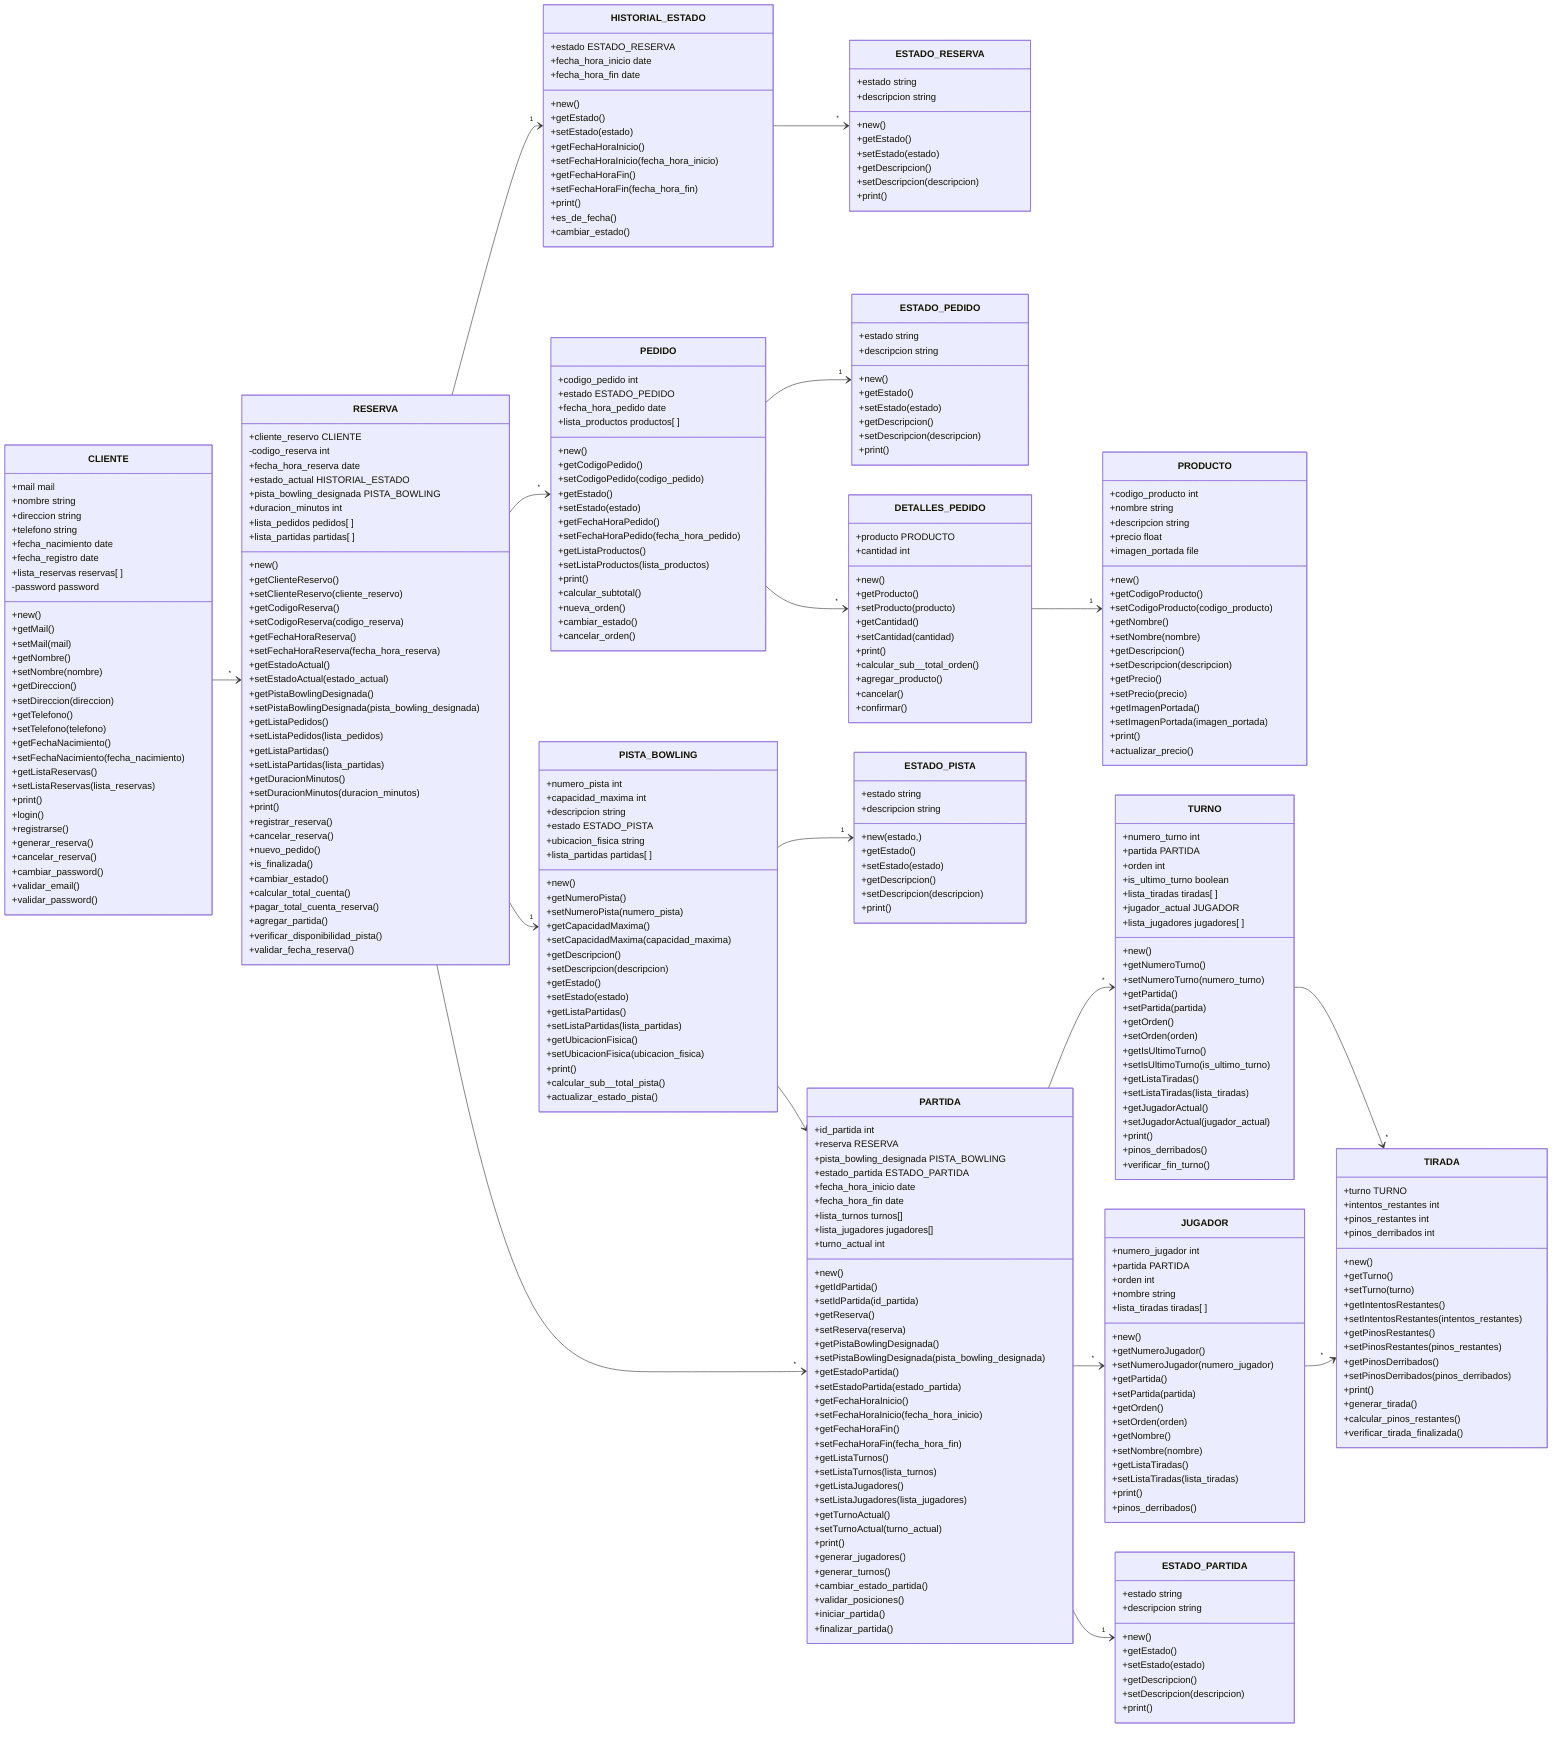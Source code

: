 classDiagram
    direction LR

        class CLIENTE{
            +mail mail
            +nombre string
            +direccion string
            +telefono string
            +fecha_nacimiento date
            +fecha_registro date
            +lista_reservas reservas[ ]
            -password password

            +new()
            +getMail() 
            +setMail(mail)
            +getNombre() 
            +setNombre(nombre)
            +getDireccion() 
            +setDireccion(direccion)
            +getTelefono() 
            +setTelefono(telefono)
            +getFechaNacimiento() 
            +setFechaNacimiento(fecha_nacimiento)
            +getListaReservas() 
            +setListaReservas(lista_reservas)
            
            +print() 

            +login()
            +registrarse()

            +generar_reserva()
            +cancelar_reserva()
            +cambiar_password()
            +validar_email()
            +validar_password()
        }


        class RESERVA{
            +cliente_reservo CLIENTE
            -codigo_reserva int
            +fecha_hora_reserva date
            +estado_actual HISTORIAL_ESTADO
            +pista_bowling_designada PISTA_BOWLING

            +duracion_minutos int

            +lista_pedidos pedidos[ ]
            +lista_partidas partidas[ ]

            +new()
            +getClienteReservo() 
            +setClienteReservo(cliente_reservo)
            +getCodigoReserva() 
            +setCodigoReserva(codigo_reserva)
            +getFechaHoraReserva() 
            +setFechaHoraReserva(fecha_hora_reserva)
            +getEstadoActual() 
            +setEstadoActual(estado_actual)
            +getPistaBowlingDesignada() 
            +setPistaBowlingDesignada(pista_bowling_designada)
            +getListaPedidos() 
            +setListaPedidos(lista_pedidos)
            +getListaPartidas() 
            +setListaPartidas(lista_partidas)
            +getDuracionMinutos()
            +setDuracionMinutos(duracion_minutos)
            +print() 

            +registrar_reserva()
            +cancelar_reserva()

            +nuevo_pedido()
            +is_finalizada()
            +cambiar_estado()

            +calcular_total_cuenta()
            +pagar_total_cuenta_reserva()

            +agregar_partida()

            +verificar_disponibilidad_pista()
            +validar_fecha_reserva()
        }




        class HISTORIAL_ESTADO{
            +estado ESTADO_RESERVA
            +fecha_hora_inicio date
            +fecha_hora_fin date

            +new()
            +getEstado() 
            +setEstado(estado)
            +getFechaHoraInicio() 
            +setFechaHoraInicio(fecha_hora_inicio)
            +getFechaHoraFin() 
            +setFechaHoraFin(fecha_hora_fin)
            +print() 

            +es_de_fecha()
            +cambiar_estado()
        }


        class ESTADO_RESERVA{
            +estado string
            +descripcion string

            +new( )
            +getEstado() 
            +setEstado(estado)
            +getDescripcion() 
            +setDescripcion(descripcion)
            +print() 
        }


        class PEDIDO{
            +codigo_pedido int
            +estado ESTADO_PEDIDO
            +fecha_hora_pedido date
            +lista_productos productos[ ]

            +new()
            +getCodigoPedido() 
            +setCodigoPedido(codigo_pedido)
            +getEstado() 
            +setEstado(estado)
            +getFechaHoraPedido() 
            +setFechaHoraPedido(fecha_hora_pedido)
            +getListaProductos() 
            +setListaProductos(lista_productos)
            +print() 

            +calcular_subtotal()
            +nueva_orden()
            +cambiar_estado()

            +cancelar_orden()
        }


        class ESTADO_PEDIDO{
            +estado string
            +descripcion string

            +new()
            +getEstado() 
            +setEstado(estado)
            +getDescripcion() 
            +setDescripcion(descripcion)
            +print() 
        }


        class DETALLES_PEDIDO{
            +producto PRODUCTO
            +cantidad int

            +new( )
            +getProducto() 
            +setProducto(producto)
            +getCantidad() 
            +setCantidad(cantidad)
            +print() 

            +calcular_sub__total_orden()
            +agregar_producto()
            +cancelar()
            +confirmar()
        }


        class PRODUCTO{
            +codigo_producto int
            +nombre string
            +descripcion string
            +precio float
            +imagen_portada file

            +new()
            +getCodigoProducto() 
            +setCodigoProducto(codigo_producto)
            +getNombre() 
            +setNombre(nombre)
            +getDescripcion() 
            +setDescripcion(descripcion)
            +getPrecio() 
            +setPrecio(precio)
            +getImagenPortada() 
            +setImagenPortada(imagen_portada)
            +print() 

            +actualizar_precio()
        }


        class PISTA_BOWLING{
            +numero_pista int
            +capacidad_maxima int
            +descripcion string
            +estado ESTADO_PISTA

            +ubicacion_fisica string

            +lista_partidas partidas[ ]

            +new()
            +getNumeroPista() 
            +setNumeroPista(numero_pista)
            +getCapacidadMaxima() 
            +setCapacidadMaxima(capacidad_maxima)
            +getDescripcion() 
            +setDescripcion(descripcion)
            +getEstado() 
            +setEstado(estado)
            +getListaPartidas() 
            +setListaPartidas(lista_partidas)
            +getUbicacionFisica()
            +setUbicacionFisica(ubicacion_fisica)
            +print() 

            +calcular_sub__total_pista()
            +actualizar_estado_pista()
        }


        class ESTADO_PISTA{
            +estado string
            +descripcion string

            +new(estado, )
            +getEstado() 
            +setEstado(estado)
            +getDescripcion() 
            +setDescripcion(descripcion)
            +print() 
        }


        class PARTIDA{
            +id_partida int
            +reserva RESERVA
            +pista_bowling_designada PISTA_BOWLING
            +estado_partida ESTADO_PARTIDA
            +fecha_hora_inicio date
            +fecha_hora_fin date
            +lista_turnos turnos[]
            +lista_jugadores jugadores[]

            +turno_actual int

            +new()
            +getIdPartida() 
            +setIdPartida(id_partida)
            +getReserva() 
            +setReserva(reserva)
            +getPistaBowlingDesignada() 
            +setPistaBowlingDesignada(pista_bowling_designada)
            +getEstadoPartida() 
            +setEstadoPartida(estado_partida)
            +getFechaHoraInicio() 
            +setFechaHoraInicio(fecha_hora_inicio)
            +getFechaHoraFin() 
            +setFechaHoraFin(fecha_hora_fin)
            +getListaTurnos() 
            +setListaTurnos(lista_turnos)
            +getListaJugadores() 
            +setListaJugadores(lista_jugadores)
            +getTurnoActual()
            +setTurnoActual(turno_actual)
            +print() 

            +generar_jugadores()
            +generar_turnos()
            +cambiar_estado_partida()
            +validar_posiciones()

            +iniciar_partida() 
            +finalizar_partida() 
        }


        class TURNO{
            +numero_turno int
            +partida PARTIDA
            +orden int
            +is_ultimo_turno boolean
            +lista_tiradas tiradas[ ]

            +jugador_actual JUGADOR
            +lista_jugadores jugadores[ ]

            +new()
            +getNumeroTurno() 
            +setNumeroTurno(numero_turno)
            +getPartida() 
            +setPartida(partida)
            +getOrden() 
            +setOrden(orden)
            +getIsUltimoTurno() 
            +setIsUltimoTurno(is_ultimo_turno)
            +getListaTiradas() 
            +setListaTiradas(lista_tiradas)
            +getJugadorActual()
            +setJugadorActual(jugador_actual)
            +print() 

            +pinos_derribados()
            +verificar_fin_turno()
        }


        class JUGADOR{
            +numero_jugador int
            +partida PARTIDA
            +orden int
            +nombre string
            +lista_tiradas tiradas[ ]

            +new()
            +getNumeroJugador() 
            +setNumeroJugador(numero_jugador)
            +getPartida() 
            +setPartida(partida)
            +getOrden() 
            +setOrden(orden)
            +getNombre() 
            +setNombre(nombre)
            +getListaTiradas() 
            +setListaTiradas(lista_tiradas)
            +print() 

            +pinos_derribados()
        }


        class ESTADO_PARTIDA{
            +estado string
            +descripcion string

            +new( )
            +getEstado() 
            +setEstado(estado)
            +getDescripcion() 
            +setDescripcion(descripcion)
            +print() 
        }


        class TIRADA{
            +turno TURNO
            +intentos_restantes int
            +pinos_restantes int
            +pinos_derribados int

            +new( )
            +getTurno() 
            +setTurno(turno)
            +getIntentosRestantes() 
            +setIntentosRestantes(intentos_restantes)
            +getPinosRestantes() 
            +setPinosRestantes(pinos_restantes)
            +getPinosDerribados() 
            +setPinosDerribados(pinos_derribados)
            +print() 

            +generar_tirada()
            +calcular_pinos_restantes()
            +verificar_tirada_finalizada()
        }



        


        CLIENTE --> "*" RESERVA

        RESERVA --> "1" HISTORIAL_ESTADO
        RESERVA  --> "1" PISTA_BOWLING
        RESERVA --> "*" PEDIDO
        RESERVA --> "*" PARTIDA

        HISTORIAL_ESTADO --> "*" ESTADO_RESERVA

        PEDIDO --> "1" ESTADO_PEDIDO
        PEDIDO --> "*" DETALLES_PEDIDO

        DETALLES_PEDIDO --> "1" PRODUCTO

        PISTA_BOWLING --> "1" PARTIDA
        PISTA_BOWLING --> "1" ESTADO_PISTA

        PARTIDA --> "*" JUGADOR
        PARTIDA --> "*" TURNO
        PARTIDA --> "1" ESTADO_PARTIDA

        JUGADOR --> "*" TIRADA

        TURNO --> "*" TIRADA